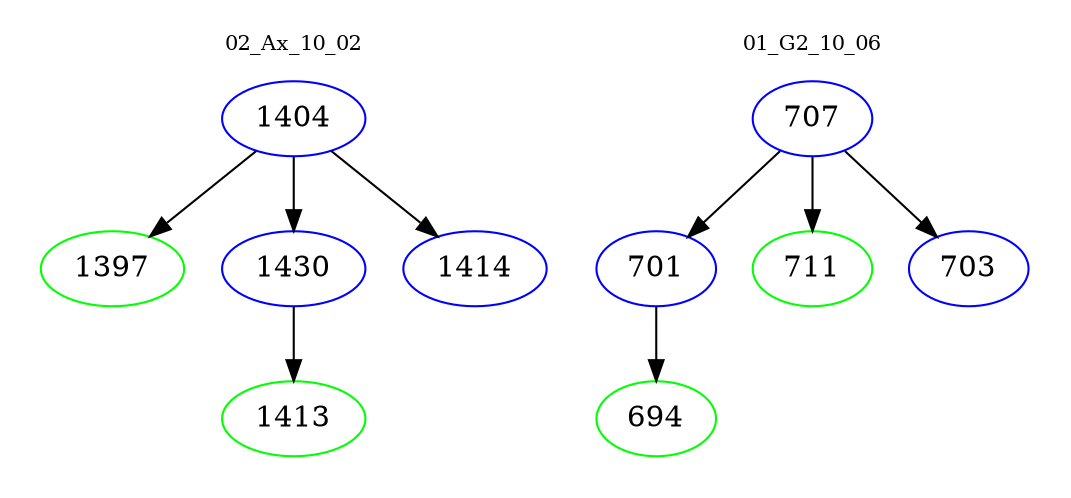 digraph{
subgraph cluster_0 {
color = white
label = "02_Ax_10_02";
fontsize=10;
T0_1404 [label="1404", color="blue"]
T0_1404 -> T0_1397 [color="black"]
T0_1397 [label="1397", color="green"]
T0_1404 -> T0_1430 [color="black"]
T0_1430 [label="1430", color="blue"]
T0_1430 -> T0_1413 [color="black"]
T0_1413 [label="1413", color="green"]
T0_1404 -> T0_1414 [color="black"]
T0_1414 [label="1414", color="blue"]
}
subgraph cluster_1 {
color = white
label = "01_G2_10_06";
fontsize=10;
T1_707 [label="707", color="blue"]
T1_707 -> T1_701 [color="black"]
T1_701 [label="701", color="blue"]
T1_701 -> T1_694 [color="black"]
T1_694 [label="694", color="green"]
T1_707 -> T1_711 [color="black"]
T1_711 [label="711", color="green"]
T1_707 -> T1_703 [color="black"]
T1_703 [label="703", color="blue"]
}
}
